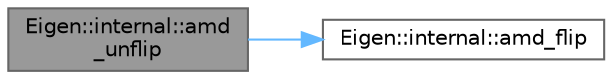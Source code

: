 digraph "Eigen::internal::amd_unflip"
{
 // LATEX_PDF_SIZE
  bgcolor="transparent";
  edge [fontname=Helvetica,fontsize=10,labelfontname=Helvetica,labelfontsize=10];
  node [fontname=Helvetica,fontsize=10,shape=box,height=0.2,width=0.4];
  rankdir="LR";
  Node1 [id="Node000001",label="Eigen::internal::amd\l_unflip",height=0.2,width=0.4,color="gray40", fillcolor="grey60", style="filled", fontcolor="black",tooltip=" "];
  Node1 -> Node2 [id="edge2_Node000001_Node000002",color="steelblue1",style="solid",tooltip=" "];
  Node2 [id="Node000002",label="Eigen::internal::amd_flip",height=0.2,width=0.4,color="grey40", fillcolor="white", style="filled",URL="$namespace_eigen_1_1internal.html#a72134691e35594dbae02d69a0c5170fa",tooltip=" "];
}
